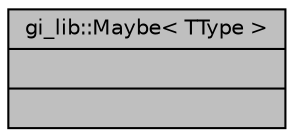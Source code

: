 digraph "gi_lib::Maybe&lt; TType &gt;"
{
  edge [fontname="Helvetica",fontsize="10",labelfontname="Helvetica",labelfontsize="10"];
  node [fontname="Helvetica",fontsize="10",shape=record];
  Node1 [label="{gi_lib::Maybe\< TType \>\n||}",height=0.2,width=0.4,color="black", fillcolor="grey75", style="filled", fontcolor="black"];
}
